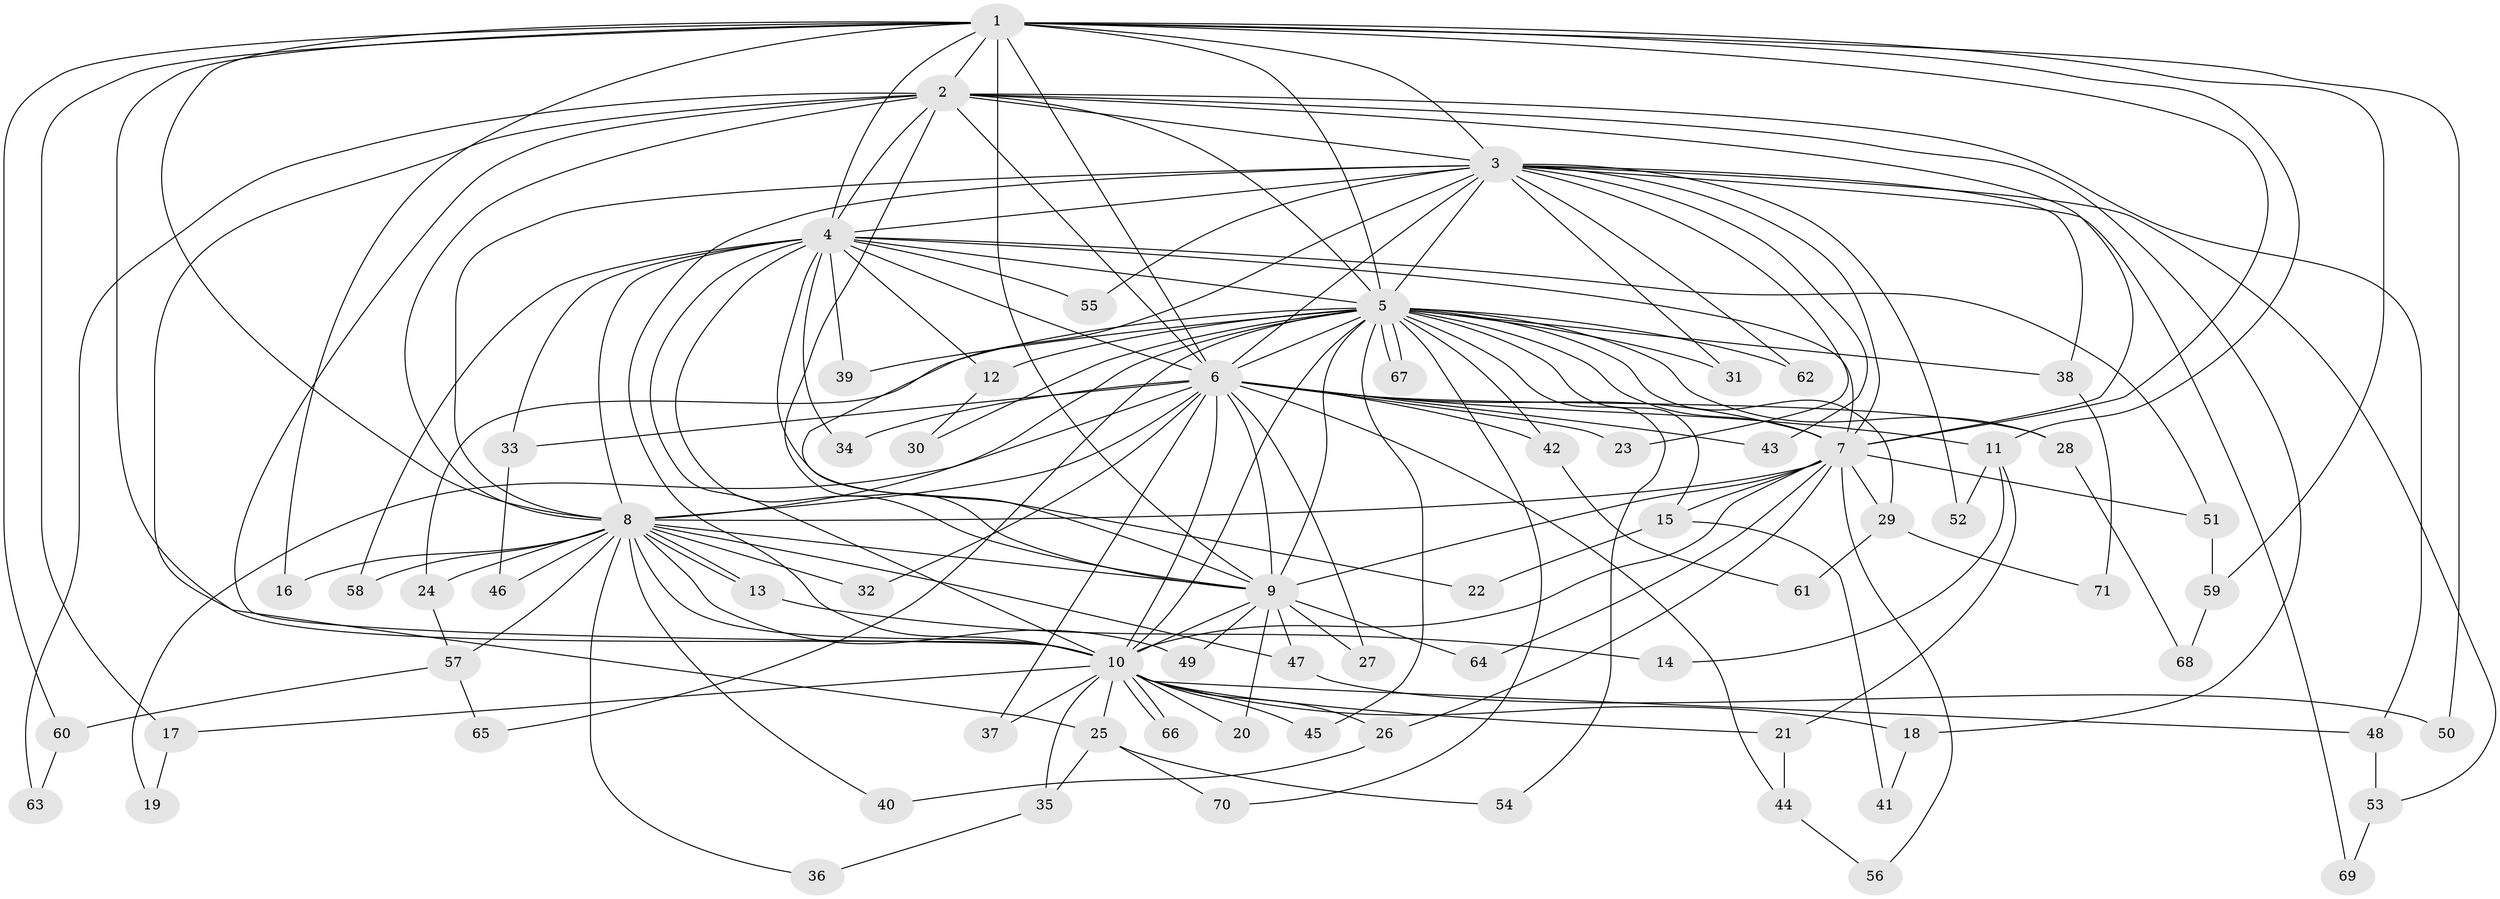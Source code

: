 // coarse degree distribution, {11: 0.017857142857142856, 26: 0.017857142857142856, 15: 0.03571428571428571, 14: 0.017857142857142856, 23: 0.017857142857142856, 19: 0.017857142857142856, 5: 0.03571428571428571, 3: 0.23214285714285715, 2: 0.4642857142857143, 4: 0.07142857142857142, 1: 0.07142857142857142}
// Generated by graph-tools (version 1.1) at 2025/41/03/06/25 10:41:31]
// undirected, 71 vertices, 167 edges
graph export_dot {
graph [start="1"]
  node [color=gray90,style=filled];
  1;
  2;
  3;
  4;
  5;
  6;
  7;
  8;
  9;
  10;
  11;
  12;
  13;
  14;
  15;
  16;
  17;
  18;
  19;
  20;
  21;
  22;
  23;
  24;
  25;
  26;
  27;
  28;
  29;
  30;
  31;
  32;
  33;
  34;
  35;
  36;
  37;
  38;
  39;
  40;
  41;
  42;
  43;
  44;
  45;
  46;
  47;
  48;
  49;
  50;
  51;
  52;
  53;
  54;
  55;
  56;
  57;
  58;
  59;
  60;
  61;
  62;
  63;
  64;
  65;
  66;
  67;
  68;
  69;
  70;
  71;
  1 -- 2;
  1 -- 3;
  1 -- 4;
  1 -- 5;
  1 -- 6;
  1 -- 7;
  1 -- 8;
  1 -- 9;
  1 -- 10;
  1 -- 11;
  1 -- 16;
  1 -- 17;
  1 -- 50;
  1 -- 59;
  1 -- 60;
  2 -- 3;
  2 -- 4;
  2 -- 5;
  2 -- 6;
  2 -- 7;
  2 -- 8;
  2 -- 9;
  2 -- 10;
  2 -- 18;
  2 -- 25;
  2 -- 48;
  2 -- 63;
  3 -- 4;
  3 -- 5;
  3 -- 6;
  3 -- 7;
  3 -- 8;
  3 -- 9;
  3 -- 10;
  3 -- 23;
  3 -- 31;
  3 -- 38;
  3 -- 43;
  3 -- 52;
  3 -- 53;
  3 -- 55;
  3 -- 62;
  3 -- 69;
  4 -- 5;
  4 -- 6;
  4 -- 7;
  4 -- 8;
  4 -- 9;
  4 -- 10;
  4 -- 12;
  4 -- 22;
  4 -- 33;
  4 -- 34;
  4 -- 39;
  4 -- 51;
  4 -- 55;
  4 -- 58;
  5 -- 6;
  5 -- 7;
  5 -- 8;
  5 -- 9;
  5 -- 10;
  5 -- 12;
  5 -- 15;
  5 -- 24;
  5 -- 28;
  5 -- 29;
  5 -- 30;
  5 -- 31;
  5 -- 38;
  5 -- 39;
  5 -- 42;
  5 -- 45;
  5 -- 54;
  5 -- 62;
  5 -- 65;
  5 -- 67;
  5 -- 67;
  5 -- 70;
  6 -- 7;
  6 -- 8;
  6 -- 9;
  6 -- 10;
  6 -- 11;
  6 -- 19;
  6 -- 23;
  6 -- 27;
  6 -- 28;
  6 -- 32;
  6 -- 33;
  6 -- 34;
  6 -- 37;
  6 -- 42;
  6 -- 43;
  6 -- 44;
  7 -- 8;
  7 -- 9;
  7 -- 10;
  7 -- 15;
  7 -- 26;
  7 -- 29;
  7 -- 51;
  7 -- 56;
  7 -- 64;
  8 -- 9;
  8 -- 10;
  8 -- 13;
  8 -- 13;
  8 -- 16;
  8 -- 24;
  8 -- 32;
  8 -- 36;
  8 -- 40;
  8 -- 46;
  8 -- 47;
  8 -- 49;
  8 -- 57;
  8 -- 58;
  9 -- 10;
  9 -- 20;
  9 -- 27;
  9 -- 47;
  9 -- 49;
  9 -- 64;
  10 -- 17;
  10 -- 18;
  10 -- 20;
  10 -- 21;
  10 -- 25;
  10 -- 26;
  10 -- 35;
  10 -- 37;
  10 -- 45;
  10 -- 48;
  10 -- 66;
  10 -- 66;
  11 -- 14;
  11 -- 21;
  11 -- 52;
  12 -- 30;
  13 -- 14;
  15 -- 22;
  15 -- 41;
  17 -- 19;
  18 -- 41;
  21 -- 44;
  24 -- 57;
  25 -- 35;
  25 -- 54;
  25 -- 70;
  26 -- 40;
  28 -- 68;
  29 -- 61;
  29 -- 71;
  33 -- 46;
  35 -- 36;
  38 -- 71;
  42 -- 61;
  44 -- 56;
  47 -- 50;
  48 -- 53;
  51 -- 59;
  53 -- 69;
  57 -- 60;
  57 -- 65;
  59 -- 68;
  60 -- 63;
}
